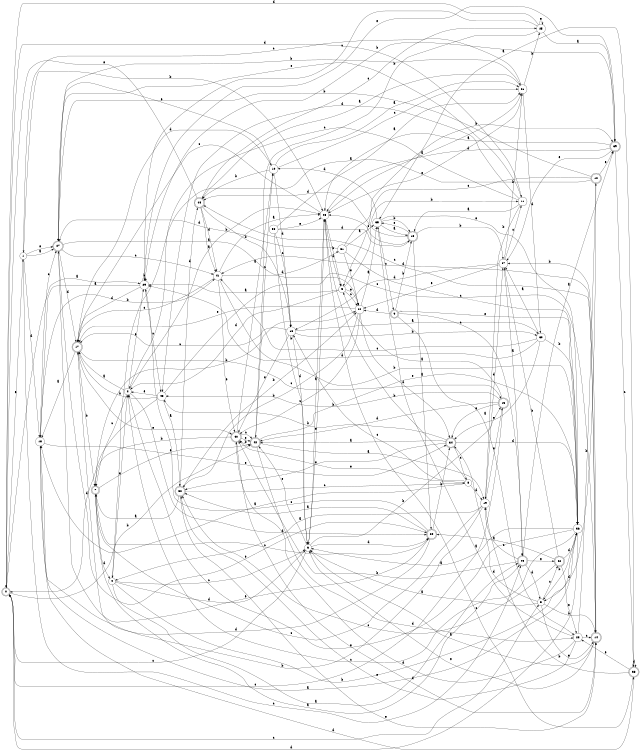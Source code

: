 digraph n36_2 {
__start0 [label="" shape="none"];

rankdir=LR;
size="8,5";

s0 [style="rounded,filled", color="black", fillcolor="white" shape="doublecircle", label="0"];
s1 [style="filled", color="black", fillcolor="white" shape="circle", label="1"];
s2 [style="filled", color="black", fillcolor="white" shape="circle", label="2"];
s3 [style="filled", color="black", fillcolor="white" shape="circle", label="3"];
s4 [style="filled", color="black", fillcolor="white" shape="circle", label="4"];
s5 [style="filled", color="black", fillcolor="white" shape="circle", label="5"];
s6 [style="filled", color="black", fillcolor="white" shape="circle", label="6"];
s7 [style="rounded,filled", color="black", fillcolor="white" shape="doublecircle", label="7"];
s8 [style="filled", color="black", fillcolor="white" shape="circle", label="8"];
s9 [style="rounded,filled", color="black", fillcolor="white" shape="doublecircle", label="9"];
s10 [style="filled", color="black", fillcolor="white" shape="circle", label="10"];
s11 [style="filled", color="black", fillcolor="white" shape="circle", label="11"];
s12 [style="rounded,filled", color="black", fillcolor="white" shape="doublecircle", label="12"];
s13 [style="rounded,filled", color="black", fillcolor="white" shape="doublecircle", label="13"];
s14 [style="rounded,filled", color="black", fillcolor="white" shape="doublecircle", label="14"];
s15 [style="rounded,filled", color="black", fillcolor="white" shape="doublecircle", label="15"];
s16 [style="filled", color="black", fillcolor="white" shape="circle", label="16"];
s17 [style="rounded,filled", color="black", fillcolor="white" shape="doublecircle", label="17"];
s18 [style="filled", color="black", fillcolor="white" shape="circle", label="18"];
s19 [style="filled", color="black", fillcolor="white" shape="circle", label="19"];
s20 [style="rounded,filled", color="black", fillcolor="white" shape="doublecircle", label="20"];
s21 [style="filled", color="black", fillcolor="white" shape="circle", label="21"];
s22 [style="rounded,filled", color="black", fillcolor="white" shape="doublecircle", label="22"];
s23 [style="filled", color="black", fillcolor="white" shape="circle", label="23"];
s24 [style="filled", color="black", fillcolor="white" shape="circle", label="24"];
s25 [style="filled", color="black", fillcolor="white" shape="circle", label="25"];
s26 [style="rounded,filled", color="black", fillcolor="white" shape="doublecircle", label="26"];
s27 [style="rounded,filled", color="black", fillcolor="white" shape="doublecircle", label="27"];
s28 [style="filled", color="black", fillcolor="white" shape="circle", label="28"];
s29 [style="filled", color="black", fillcolor="white" shape="circle", label="29"];
s30 [style="filled", color="black", fillcolor="white" shape="circle", label="30"];
s31 [style="filled", color="black", fillcolor="white" shape="circle", label="31"];
s32 [style="rounded,filled", color="black", fillcolor="white" shape="doublecircle", label="32"];
s33 [style="rounded,filled", color="black", fillcolor="white" shape="doublecircle", label="33"];
s34 [style="rounded,filled", color="black", fillcolor="white" shape="doublecircle", label="34"];
s35 [style="filled", color="black", fillcolor="white" shape="circle", label="35"];
s36 [style="filled", color="black", fillcolor="white" shape="circle", label="36"];
s37 [style="filled", color="black", fillcolor="white" shape="circle", label="37"];
s38 [style="filled", color="black", fillcolor="white" shape="circle", label="38"];
s39 [style="rounded,filled", color="black", fillcolor="white" shape="doublecircle", label="39"];
s40 [style="rounded,filled", color="black", fillcolor="white" shape="doublecircle", label="40"];
s41 [style="filled", color="black", fillcolor="white" shape="circle", label="41"];
s42 [style="rounded,filled", color="black", fillcolor="white" shape="doublecircle", label="42"];
s43 [style="filled", color="black", fillcolor="white" shape="circle", label="43"];
s44 [style="rounded,filled", color="black", fillcolor="white" shape="doublecircle", label="44"];
s0 -> s29 [label="a"];
s0 -> s42 [label="b"];
s0 -> s3 [label="c"];
s0 -> s11 [label="d"];
s0 -> s1 [label="e"];
s1 -> s27 [label="a"];
s1 -> s28 [label="b"];
s1 -> s26 [label="c"];
s1 -> s18 [label="d"];
s1 -> s27 [label="e"];
s2 -> s17 [label="a"];
s2 -> s28 [label="b"];
s2 -> s7 [label="c"];
s2 -> s20 [label="d"];
s2 -> s29 [label="e"];
s3 -> s6 [label="a"];
s3 -> s14 [label="b"];
s3 -> s22 [label="c"];
s3 -> s34 [label="d"];
s3 -> s14 [label="e"];
s4 -> s26 [label="a"];
s4 -> s36 [label="b"];
s4 -> s6 [label="c"];
s4 -> s6 [label="d"];
s4 -> s2 [label="e"];
s5 -> s29 [label="a"];
s5 -> s11 [label="b"];
s5 -> s24 [label="c"];
s5 -> s2 [label="d"];
s5 -> s24 [label="e"];
s6 -> s28 [label="a"];
s6 -> s15 [label="b"];
s6 -> s0 [label="c"];
s6 -> s20 [label="d"];
s6 -> s42 [label="e"];
s7 -> s26 [label="a"];
s7 -> s24 [label="b"];
s7 -> s20 [label="c"];
s7 -> s4 [label="d"];
s7 -> s42 [label="e"];
s8 -> s18 [label="a"];
s8 -> s28 [label="b"];
s8 -> s16 [label="c"];
s8 -> s19 [label="d"];
s8 -> s40 [label="e"];
s9 -> s23 [label="a"];
s9 -> s13 [label="b"];
s9 -> s26 [label="c"];
s9 -> s24 [label="d"];
s9 -> s36 [label="e"];
s10 -> s21 [label="a"];
s10 -> s44 [label="b"];
s10 -> s21 [label="c"];
s10 -> s16 [label="d"];
s10 -> s27 [label="e"];
s11 -> s13 [label="a"];
s11 -> s19 [label="b"];
s11 -> s2 [label="c"];
s11 -> s43 [label="d"];
s11 -> s27 [label="e"];
s12 -> s4 [label="a"];
s12 -> s27 [label="b"];
s12 -> s5 [label="c"];
s12 -> s3 [label="d"];
s12 -> s39 [label="e"];
s13 -> s20 [label="a"];
s13 -> s37 [label="b"];
s13 -> s28 [label="c"];
s13 -> s44 [label="d"];
s13 -> s35 [label="e"];
s14 -> s6 [label="a"];
s14 -> s37 [label="b"];
s14 -> s44 [label="c"];
s14 -> s41 [label="d"];
s14 -> s6 [label="e"];
s15 -> s5 [label="a"];
s15 -> s43 [label="b"];
s15 -> s0 [label="c"];
s15 -> s42 [label="d"];
s15 -> s34 [label="e"];
s16 -> s30 [label="a"];
s16 -> s30 [label="b"];
s16 -> s17 [label="c"];
s16 -> s6 [label="d"];
s16 -> s40 [label="e"];
s17 -> s18 [label="a"];
s17 -> s7 [label="b"];
s17 -> s15 [label="c"];
s17 -> s10 [label="d"];
s17 -> s40 [label="e"];
s18 -> s36 [label="a"];
s18 -> s41 [label="b"];
s18 -> s27 [label="c"];
s18 -> s33 [label="d"];
s18 -> s34 [label="e"];
s19 -> s4 [label="a"];
s19 -> s17 [label="b"];
s19 -> s7 [label="c"];
s19 -> s37 [label="d"];
s19 -> s15 [label="e"];
s20 -> s32 [label="a"];
s20 -> s34 [label="b"];
s20 -> s29 [label="c"];
s20 -> s18 [label="d"];
s20 -> s27 [label="e"];
s21 -> s44 [label="a"];
s21 -> s25 [label="b"];
s21 -> s1 [label="c"];
s21 -> s30 [label="d"];
s21 -> s28 [label="e"];
s22 -> s20 [label="a"];
s22 -> s37 [label="b"];
s22 -> s32 [label="c"];
s22 -> s36 [label="d"];
s22 -> s23 [label="e"];
s23 -> s35 [label="a"];
s23 -> s12 [label="b"];
s23 -> s14 [label="c"];
s23 -> s40 [label="d"];
s23 -> s32 [label="e"];
s24 -> s35 [label="a"];
s24 -> s32 [label="b"];
s24 -> s40 [label="c"];
s24 -> s34 [label="d"];
s24 -> s17 [label="e"];
s25 -> s39 [label="a"];
s25 -> s42 [label="b"];
s25 -> s29 [label="c"];
s25 -> s0 [label="d"];
s25 -> s25 [label="e"];
s26 -> s39 [label="a"];
s26 -> s40 [label="b"];
s26 -> s19 [label="c"];
s26 -> s3 [label="d"];
s26 -> s22 [label="e"];
s27 -> s24 [label="a"];
s27 -> s21 [label="b"];
s27 -> s41 [label="c"];
s27 -> s17 [label="d"];
s27 -> s20 [label="e"];
s28 -> s21 [label="a"];
s28 -> s5 [label="b"];
s28 -> s17 [label="c"];
s28 -> s5 [label="d"];
s28 -> s6 [label="e"];
s29 -> s18 [label="a"];
s29 -> s29 [label="b"];
s29 -> s43 [label="c"];
s29 -> s17 [label="d"];
s29 -> s39 [label="e"];
s30 -> s37 [label="a"];
s30 -> s36 [label="b"];
s30 -> s41 [label="c"];
s30 -> s29 [label="d"];
s30 -> s34 [label="e"];
s31 -> s35 [label="a"];
s31 -> s39 [label="b"];
s31 -> s36 [label="c"];
s31 -> s27 [label="d"];
s31 -> s24 [label="e"];
s32 -> s7 [label="a"];
s32 -> s24 [label="b"];
s32 -> s8 [label="c"];
s32 -> s44 [label="d"];
s32 -> s14 [label="e"];
s33 -> s35 [label="a"];
s33 -> s19 [label="b"];
s33 -> s28 [label="c"];
s33 -> s33 [label="d"];
s33 -> s23 [label="e"];
s34 -> s42 [label="a"];
s34 -> s43 [label="b"];
s34 -> s8 [label="c"];
s34 -> s36 [label="d"];
s34 -> s32 [label="e"];
s35 -> s13 [label="a"];
s35 -> s13 [label="b"];
s35 -> s9 [label="c"];
s35 -> s10 [label="d"];
s35 -> s36 [label="e"];
s36 -> s6 [label="a"];
s36 -> s3 [label="b"];
s36 -> s2 [label="c"];
s36 -> s0 [label="d"];
s36 -> s2 [label="e"];
s37 -> s26 [label="a"];
s37 -> s21 [label="b"];
s37 -> s11 [label="c"];
s37 -> s16 [label="d"];
s37 -> s24 [label="e"];
s38 -> s21 [label="a"];
s38 -> s6 [label="b"];
s38 -> s16 [label="c"];
s38 -> s13 [label="d"];
s38 -> s28 [label="e"];
s39 -> s28 [label="a"];
s39 -> s29 [label="b"];
s39 -> s33 [label="c"];
s39 -> s28 [label="d"];
s39 -> s37 [label="e"];
s40 -> s10 [label="a"];
s40 -> s7 [label="b"];
s40 -> s42 [label="c"];
s40 -> s14 [label="d"];
s40 -> s42 [label="e"];
s41 -> s28 [label="a"];
s41 -> s36 [label="b"];
s41 -> s17 [label="c"];
s41 -> s31 [label="d"];
s41 -> s40 [label="e"];
s42 -> s19 [label="a"];
s42 -> s40 [label="b"];
s42 -> s10 [label="c"];
s42 -> s23 [label="d"];
s42 -> s36 [label="e"];
s43 -> s32 [label="a"];
s43 -> s17 [label="b"];
s43 -> s14 [label="c"];
s43 -> s0 [label="d"];
s43 -> s2 [label="e"];
s44 -> s41 [label="a"];
s44 -> s16 [label="b"];
s44 -> s25 [label="c"];
s44 -> s41 [label="d"];
s44 -> s0 [label="e"];

}
